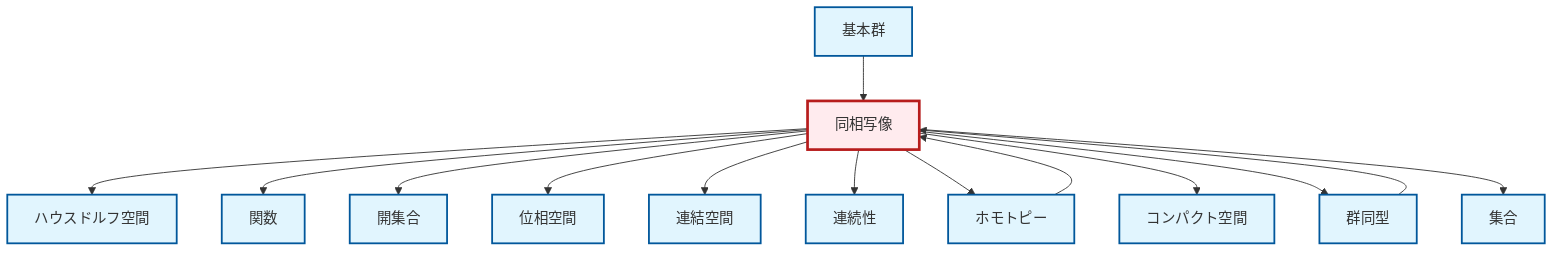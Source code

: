graph TD
    classDef definition fill:#e1f5fe,stroke:#01579b,stroke-width:2px
    classDef theorem fill:#f3e5f5,stroke:#4a148c,stroke-width:2px
    classDef axiom fill:#fff3e0,stroke:#e65100,stroke-width:2px
    classDef example fill:#e8f5e9,stroke:#1b5e20,stroke-width:2px
    classDef current fill:#ffebee,stroke:#b71c1c,stroke-width:3px
    def-compact["コンパクト空間"]:::definition
    def-function["関数"]:::definition
    def-connected["連結空間"]:::definition
    def-homeomorphism["同相写像"]:::definition
    def-set["集合"]:::definition
    def-isomorphism["群同型"]:::definition
    def-hausdorff["ハウスドルフ空間"]:::definition
    def-open-set["開集合"]:::definition
    def-homotopy["ホモトピー"]:::definition
    def-continuity["連続性"]:::definition
    def-topological-space["位相空間"]:::definition
    def-fundamental-group["基本群"]:::definition
    def-homeomorphism --> def-hausdorff
    def-homeomorphism --> def-function
    def-homeomorphism --> def-open-set
    def-homeomorphism --> def-topological-space
    def-homeomorphism --> def-connected
    def-fundamental-group --> def-homeomorphism
    def-homotopy --> def-homeomorphism
    def-homeomorphism --> def-continuity
    def-homeomorphism --> def-homotopy
    def-homeomorphism --> def-compact
    def-homeomorphism --> def-isomorphism
    def-isomorphism --> def-homeomorphism
    def-homeomorphism --> def-set
    class def-homeomorphism current